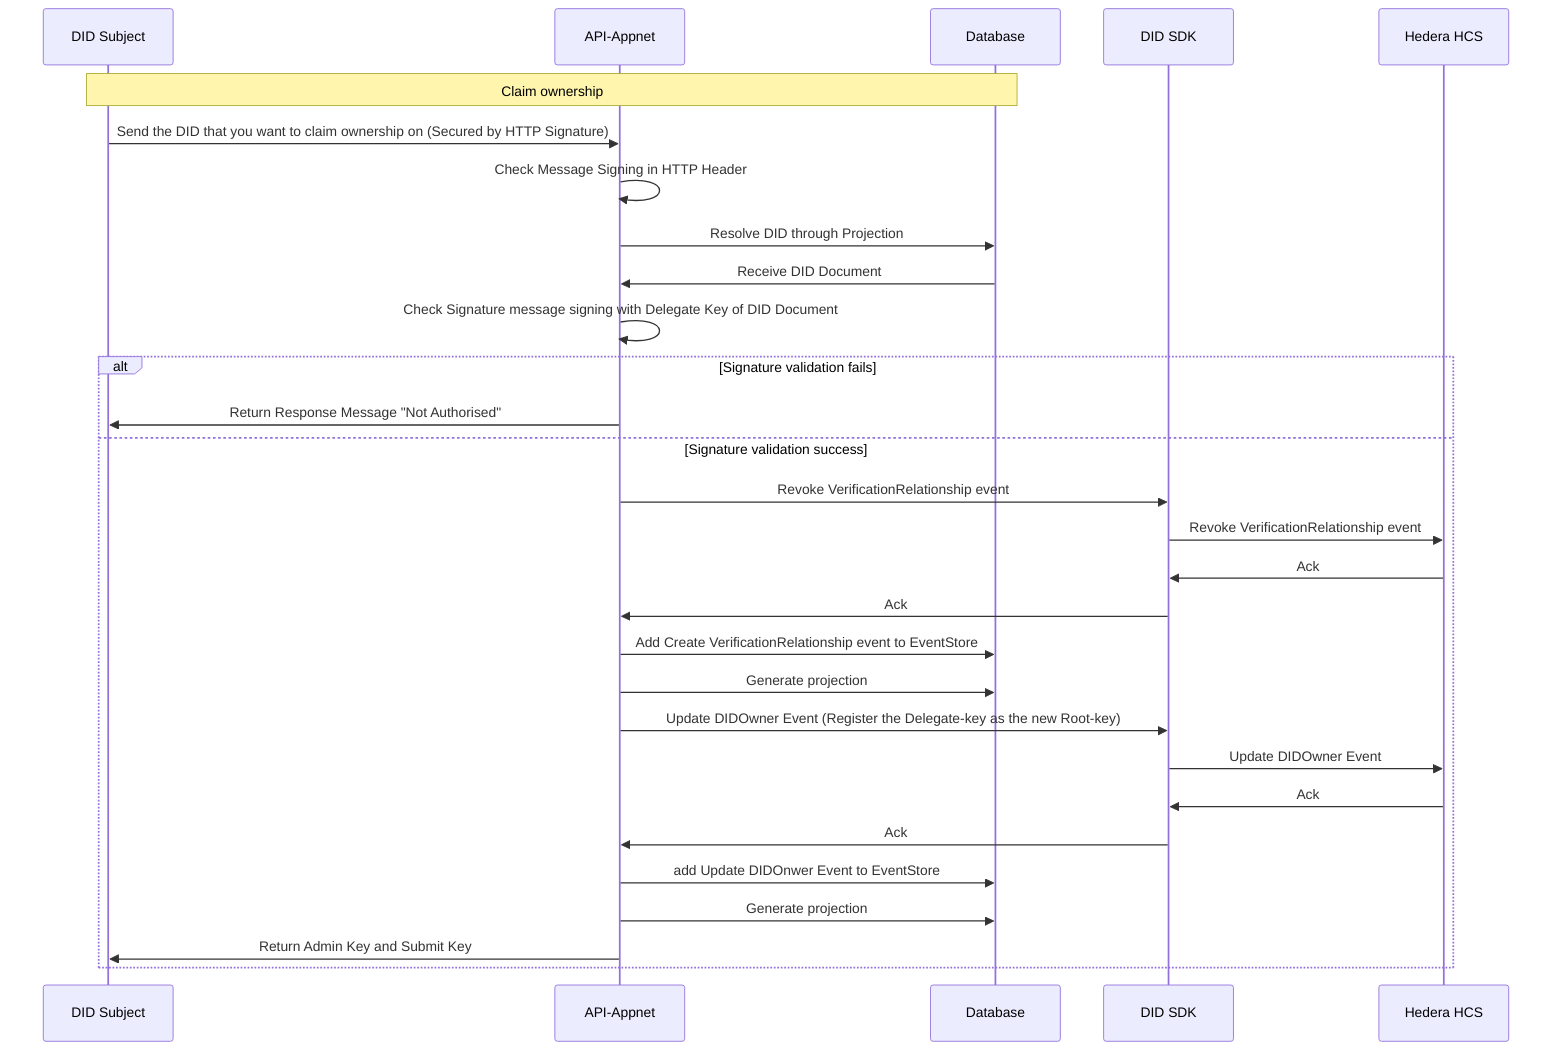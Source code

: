 sequenceDiagram

participant Subject as DID Subject
participant API as API-Appnet
participant Database as Database
participant DIDSDK as DID SDK
participant HCS as Hedera HCS

note over Subject,Database: Claim ownership
Subject ->> API: Send the DID that you want to claim ownership on (Secured by HTTP Signature)
API ->> API: Check Message Signing in HTTP Header
API ->> Database: Resolve DID through Projection
Database ->> API: Receive DID Document
API ->> API: Check Signature message signing with Delegate Key of DID Document
alt Signature validation fails
API ->> Subject: Return Response Message "Not Authorised"
else Signature validation success
API ->> DIDSDK: Revoke VerificationRelationship event
DIDSDK ->> HCS: Revoke VerificationRelationship event
HCS ->> DIDSDK: Ack
DIDSDK ->> API: Ack
API ->> Database: Add Create VerificationRelationship event to EventStore
API ->> Database: Generate projection
API ->> DIDSDK:  Update DIDOwner Event  (Register the Delegate-key as the new Root-key)
DIDSDK ->> HCS:  Update DIDOwner Event
HCS ->> DIDSDK: Ack
DIDSDK ->> API: Ack
API ->> Database: add Update DIDOnwer Event  to EventStore
API ->> Database: Generate projection
API ->> Subject: Return Admin Key and Submit Key
end